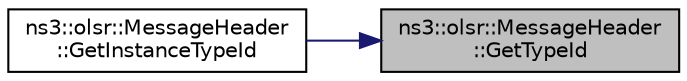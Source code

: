 digraph "ns3::olsr::MessageHeader::GetTypeId"
{
 // LATEX_PDF_SIZE
  edge [fontname="Helvetica",fontsize="10",labelfontname="Helvetica",labelfontsize="10"];
  node [fontname="Helvetica",fontsize="10",shape=record];
  rankdir="RL";
  Node1 [label="ns3::olsr::MessageHeader\l::GetTypeId",height=0.2,width=0.4,color="black", fillcolor="grey75", style="filled", fontcolor="black",tooltip="Get the type ID."];
  Node1 -> Node2 [dir="back",color="midnightblue",fontsize="10",style="solid",fontname="Helvetica"];
  Node2 [label="ns3::olsr::MessageHeader\l::GetInstanceTypeId",height=0.2,width=0.4,color="black", fillcolor="white", style="filled",URL="$classns3_1_1olsr_1_1_message_header.html#ac29292920d6491006fbfb196c4b12bfb",tooltip="Get the most derived TypeId for this Object."];
}
